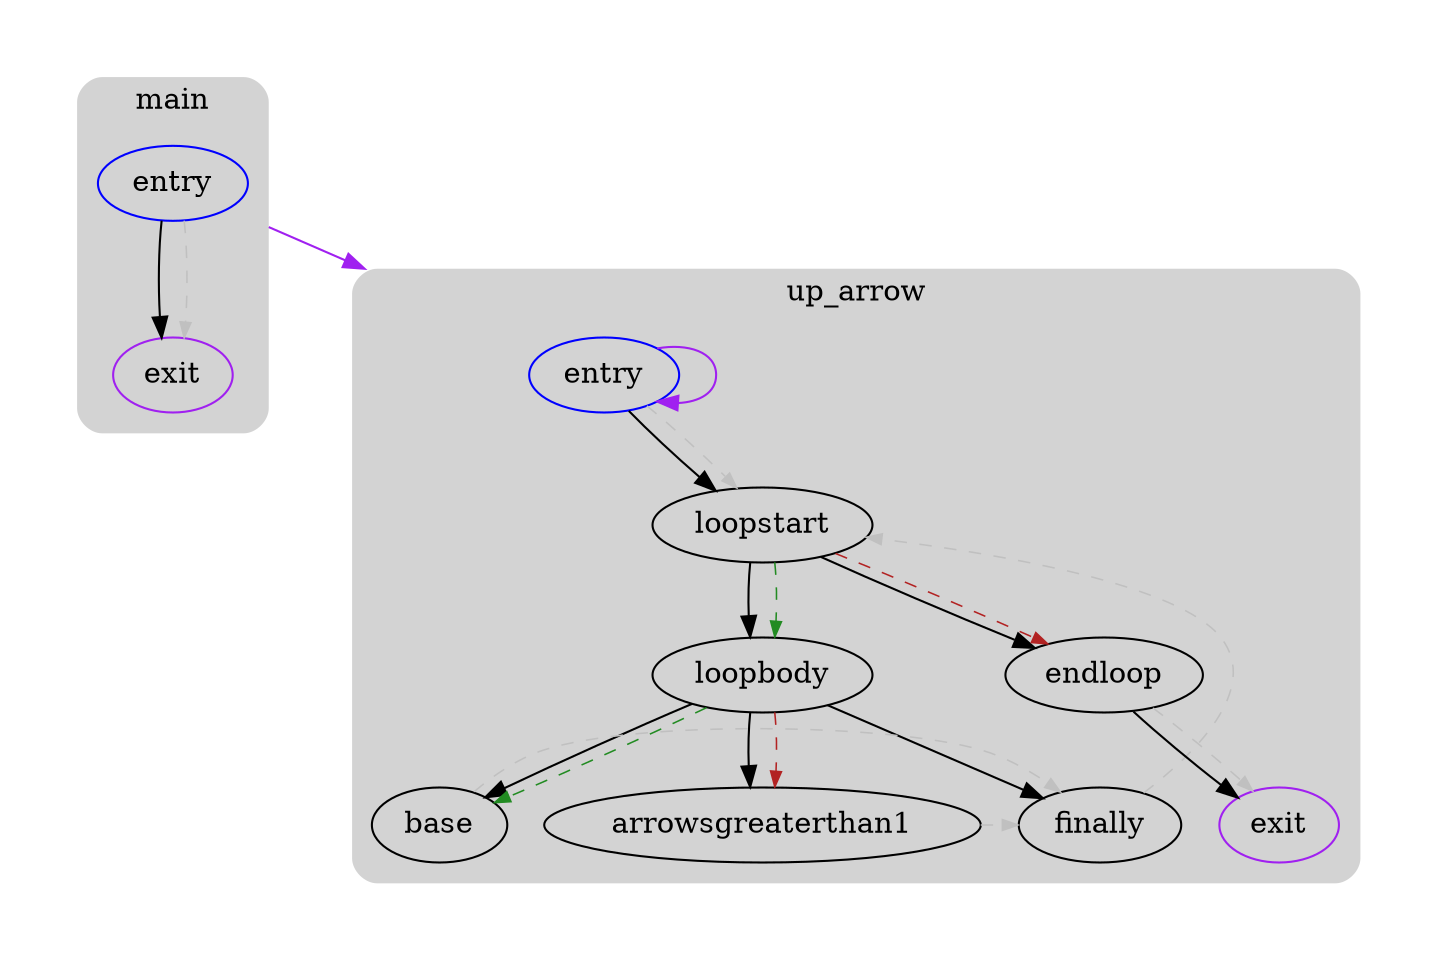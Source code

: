 digraph G {
  compound=true
  subgraph cluster_ {
    peripheries=0
    margin=10
    subgraph cluster_0_wrapper {
      peripheries=0
      margin=15
      subgraph cluster_0 {
        label="main"
        color=darkgray
        style=rounded
        bgcolor=lightgray
        margin=10
        cluster_0_0[label="entry",shape=oval,color=blue,rank=source]
        cluster_0_exit[label=exit,color=purple,rank=sink]
        cluster_0_0 -> cluster_0_exit [color=black]
        cluster_0_0 -> cluster_0_exit [color=gray,style=dashed,constraint=false,penwidth=0.75,arrowsize=0.75]
      }
    }
    subgraph cluster_1_wrapper {
      peripheries=0
      margin=15
      subgraph cluster_1 {
        label="up_arrow"
        color=darkgray
        style=rounded
        bgcolor=lightgray
        margin=10
        cluster_1_0[label="entry",shape=oval,color=blue,rank=source]
        cluster_1_1[label="loopstart",shape=oval]
        cluster_1_2[label="loopbody",shape=oval]
        cluster_1_3[label="base",shape=oval]
        cluster_1_4[label="arrowsgreaterthan1",shape=oval]
        cluster_1_5[label="finally",shape=oval]
        cluster_1_6[label="endloop",shape=oval]
        cluster_1_exit[label=exit,color=purple,rank=sink]
        cluster_1_0 -> cluster_1_1 [color=black]
        cluster_1_1 -> cluster_1_2 [color=black]
        cluster_1_2 -> cluster_1_3 [color=black]
        cluster_1_2 -> cluster_1_4 [color=black]
        cluster_1_2 -> cluster_1_5 [color=black]
        cluster_1_1 -> cluster_1_6 [color=black]
        cluster_1_6 -> cluster_1_exit [color=black]
        cluster_1_0 -> cluster_1_1 [color=gray,style=dashed,constraint=false,penwidth=0.75,arrowsize=0.75]
        cluster_1_1 -> cluster_1_2 [color=forestgreen,style=dashed,constraint=false,penwidth=0.75,arrowsize=0.75]
        cluster_1_1 -> cluster_1_6 [color=firebrick,style=dashed,constraint=false,penwidth=0.75,arrowsize=0.75]
        cluster_1_2 -> cluster_1_3 [color=forestgreen,style=dashed,constraint=false,penwidth=0.75,arrowsize=0.75]
        cluster_1_2 -> cluster_1_4 [color=firebrick,style=dashed,constraint=false,penwidth=0.75,arrowsize=0.75]
        cluster_1_3 -> cluster_1_5 [color=gray,style=dashed,constraint=false,penwidth=0.75,arrowsize=0.75]
        cluster_1_4 -> cluster_1_5 [color=gray,style=dashed,constraint=false,penwidth=0.75,arrowsize=0.75]
        cluster_1_5 -> cluster_1_1 [color=gray,style=dashed,constraint=false,penwidth=0.75,arrowsize=0.75]
        cluster_1_6 -> cluster_1_exit [color=gray,style=dashed,constraint=false,penwidth=0.75,arrowsize=0.75]
      }
    }
    cluster_0_0 -> cluster_1_0 [color=purple,lhead=cluster_1,ltail=cluster_0]
    cluster_1_0 -> cluster_1_0 [color=purple,lhead=cluster_1,ltail=cluster_1]
  }
}
